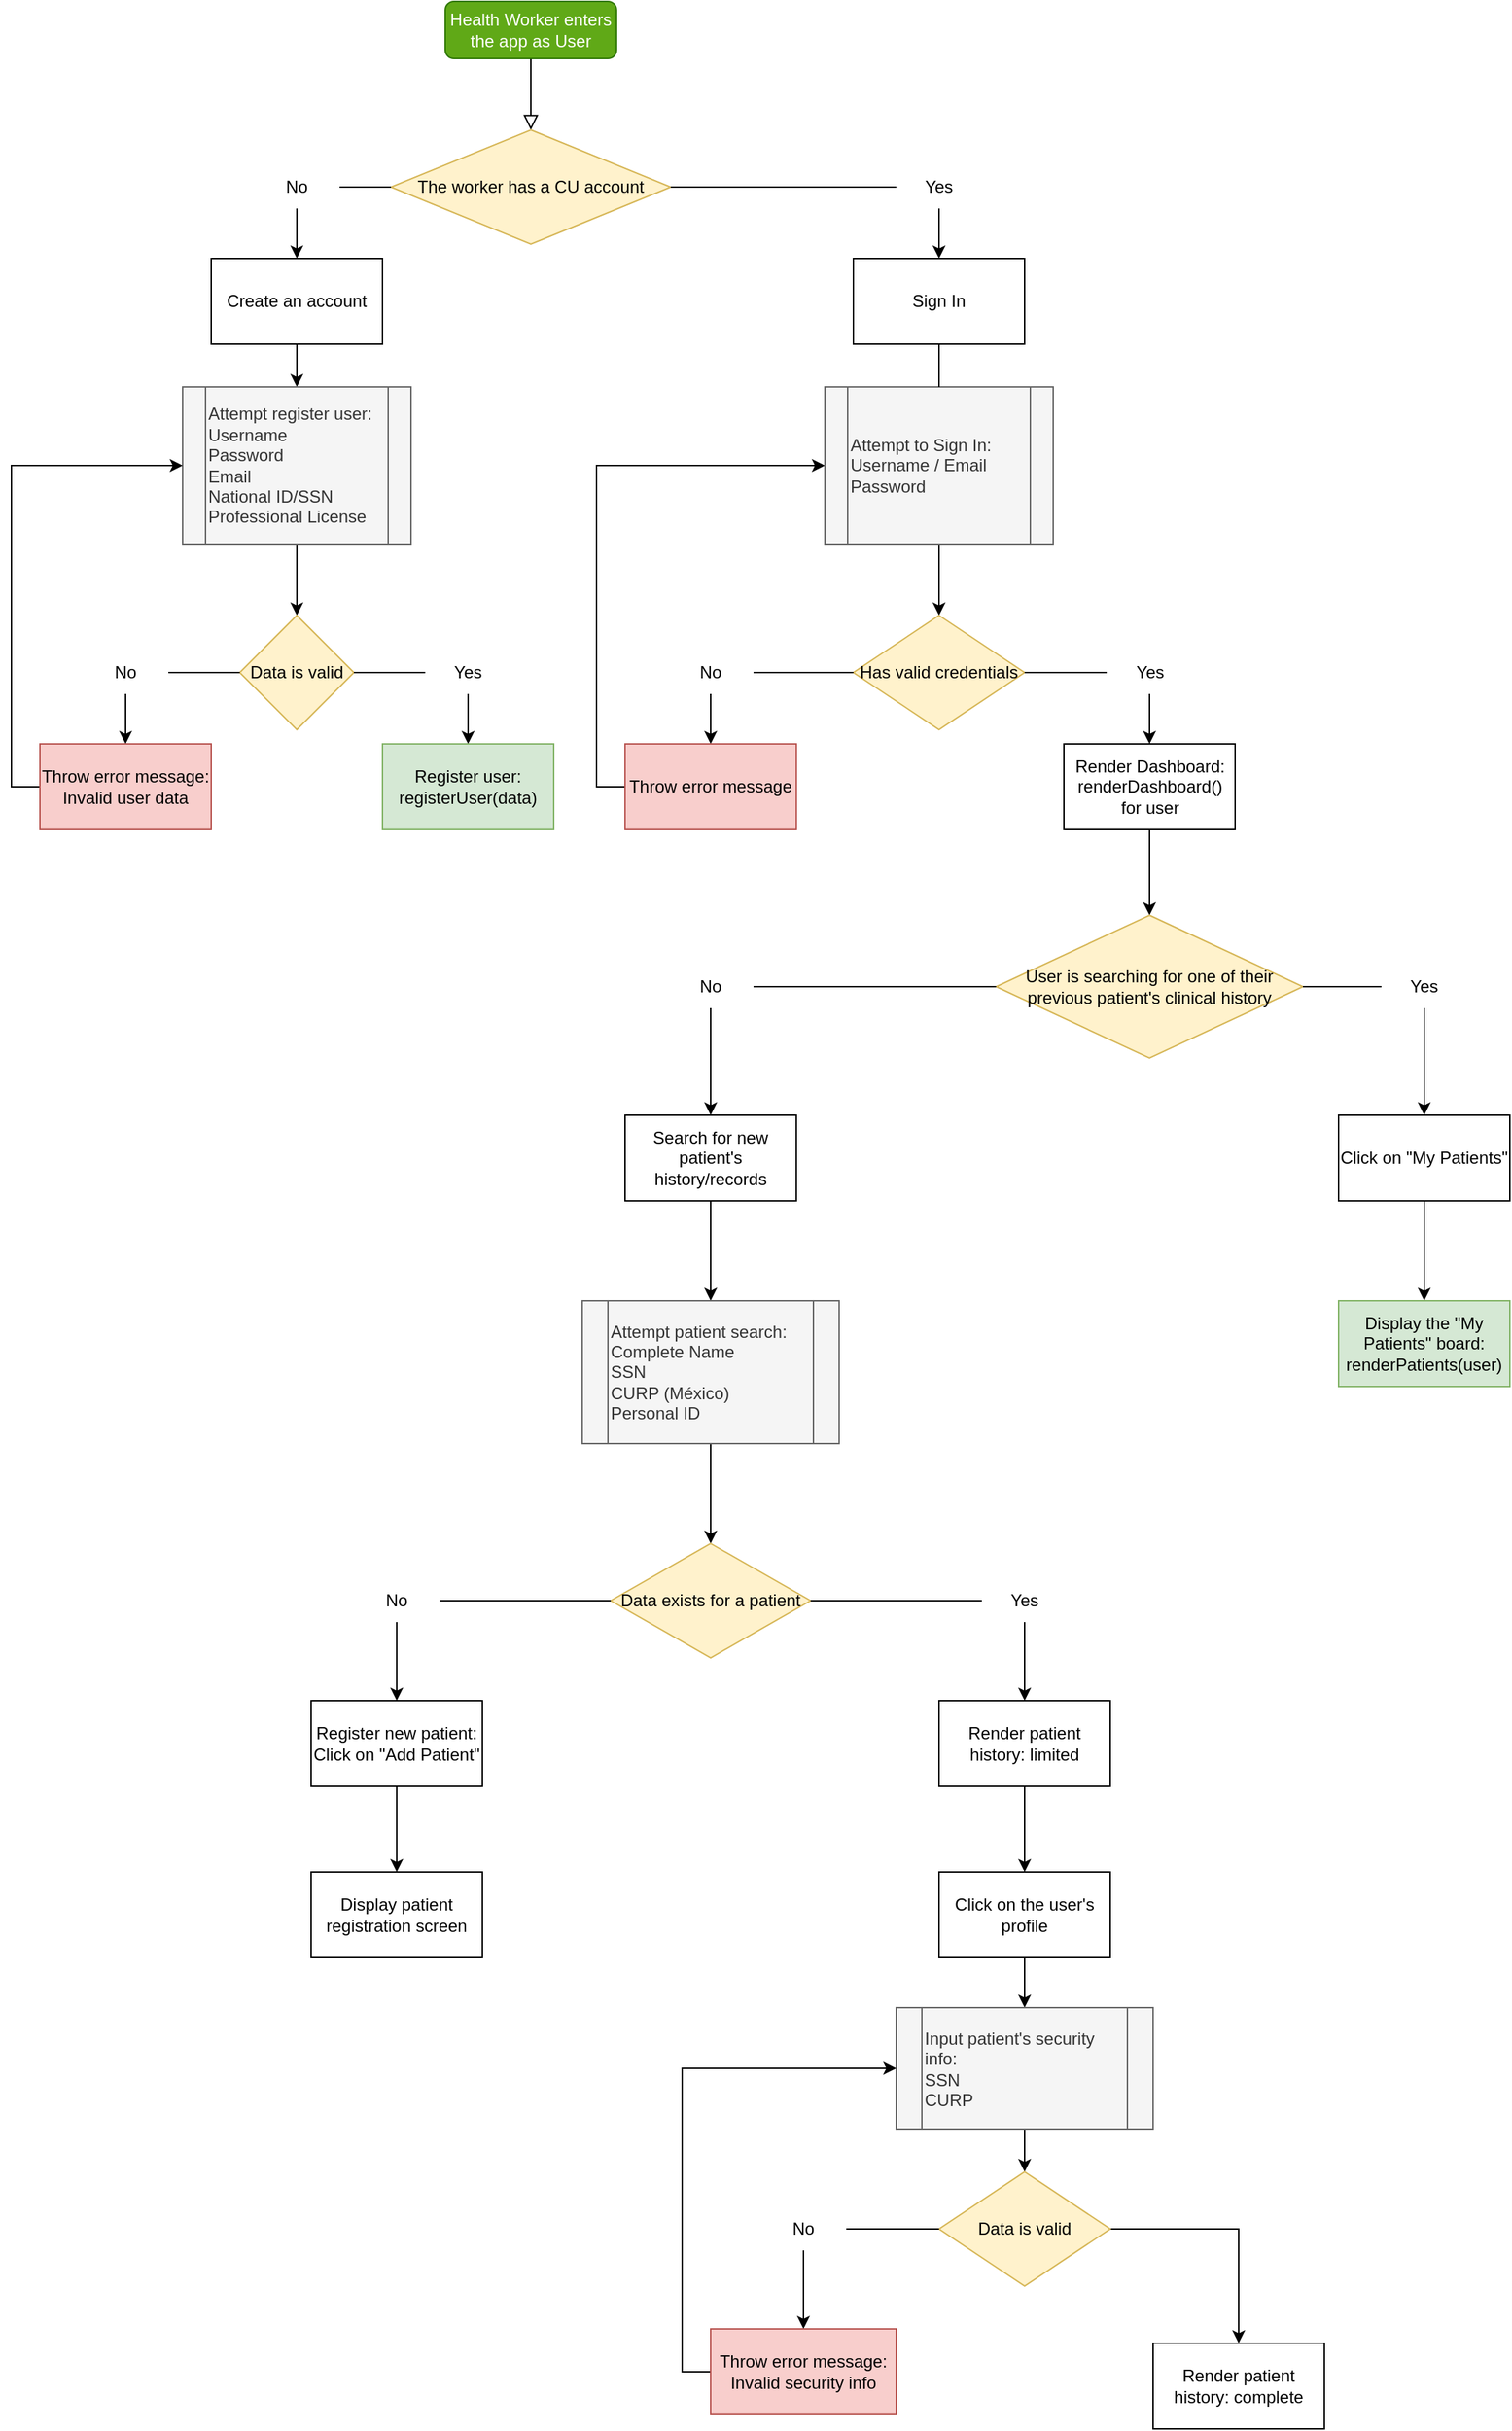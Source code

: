 <mxfile version="16.6.4" type="github">
  <diagram id="C5RBs43oDa-KdzZeNtuy" name="Page-1">
    <mxGraphModel dx="2500" dy="1003" grid="1" gridSize="10" guides="1" tooltips="1" connect="1" arrows="1" fold="1" page="1" pageScale="1" pageWidth="1100" pageHeight="850" math="0" shadow="0">
      <root>
        <mxCell id="WIyWlLk6GJQsqaUBKTNV-0" />
        <mxCell id="WIyWlLk6GJQsqaUBKTNV-1" parent="WIyWlLk6GJQsqaUBKTNV-0" />
        <mxCell id="WIyWlLk6GJQsqaUBKTNV-2" value="" style="rounded=0;html=1;jettySize=auto;orthogonalLoop=1;fontSize=11;endArrow=block;endFill=0;endSize=8;strokeWidth=1;shadow=0;labelBackgroundColor=none;edgeStyle=orthogonalEdgeStyle;" parent="WIyWlLk6GJQsqaUBKTNV-1" source="WIyWlLk6GJQsqaUBKTNV-3" target="2n9jpFvJ1BDSwHlZQIuS-0" edge="1">
          <mxGeometry relative="1" as="geometry">
            <mxPoint x="414" y="130" as="targetPoint" />
          </mxGeometry>
        </mxCell>
        <mxCell id="WIyWlLk6GJQsqaUBKTNV-3" value="Health Worker enters the app as User" style="rounded=1;whiteSpace=wrap;html=1;fontSize=12;glass=0;strokeWidth=1;shadow=0;fillColor=#60a917;fontColor=#ffffff;strokeColor=#2D7600;" parent="WIyWlLk6GJQsqaUBKTNV-1" vertex="1">
          <mxGeometry x="354" y="40" width="120" height="40" as="geometry" />
        </mxCell>
        <mxCell id="2n9jpFvJ1BDSwHlZQIuS-4" value="" style="edgeStyle=orthogonalEdgeStyle;rounded=0;orthogonalLoop=1;jettySize=auto;html=1;startArrow=none;" parent="WIyWlLk6GJQsqaUBKTNV-1" source="2n9jpFvJ1BDSwHlZQIuS-7" target="2n9jpFvJ1BDSwHlZQIuS-3" edge="1">
          <mxGeometry relative="1" as="geometry" />
        </mxCell>
        <mxCell id="2n9jpFvJ1BDSwHlZQIuS-6" value="" style="edgeStyle=orthogonalEdgeStyle;rounded=0;orthogonalLoop=1;jettySize=auto;html=1;startArrow=none;" parent="WIyWlLk6GJQsqaUBKTNV-1" source="2n9jpFvJ1BDSwHlZQIuS-8" target="2n9jpFvJ1BDSwHlZQIuS-5" edge="1">
          <mxGeometry relative="1" as="geometry" />
        </mxCell>
        <mxCell id="2n9jpFvJ1BDSwHlZQIuS-0" value="The worker has a CU account" style="rhombus;whiteSpace=wrap;html=1;fillColor=#fff2cc;strokeColor=#d6b656;" parent="WIyWlLk6GJQsqaUBKTNV-1" vertex="1">
          <mxGeometry x="316" y="130" width="196" height="80" as="geometry" />
        </mxCell>
        <mxCell id="2n9jpFvJ1BDSwHlZQIuS-10" value="" style="edgeStyle=orthogonalEdgeStyle;rounded=0;orthogonalLoop=1;jettySize=auto;html=1;" parent="WIyWlLk6GJQsqaUBKTNV-1" source="2n9jpFvJ1BDSwHlZQIuS-3" target="2n9jpFvJ1BDSwHlZQIuS-9" edge="1">
          <mxGeometry relative="1" as="geometry" />
        </mxCell>
        <mxCell id="2n9jpFvJ1BDSwHlZQIuS-3" value="Create an account" style="whiteSpace=wrap;html=1;" parent="WIyWlLk6GJQsqaUBKTNV-1" vertex="1">
          <mxGeometry x="190" y="220" width="120" height="60" as="geometry" />
        </mxCell>
        <mxCell id="2n9jpFvJ1BDSwHlZQIuS-17" value="" style="edgeStyle=orthogonalEdgeStyle;rounded=0;orthogonalLoop=1;jettySize=auto;html=1;startArrow=none;" parent="WIyWlLk6GJQsqaUBKTNV-1" source="kTaO1k_slomgpLLBo4a9-69" target="2n9jpFvJ1BDSwHlZQIuS-16" edge="1">
          <mxGeometry relative="1" as="geometry" />
        </mxCell>
        <mxCell id="2n9jpFvJ1BDSwHlZQIuS-5" value="Sign In" style="whiteSpace=wrap;html=1;" parent="WIyWlLk6GJQsqaUBKTNV-1" vertex="1">
          <mxGeometry x="640" y="220" width="120" height="60" as="geometry" />
        </mxCell>
        <mxCell id="2n9jpFvJ1BDSwHlZQIuS-31" value="" style="edgeStyle=orthogonalEdgeStyle;rounded=0;orthogonalLoop=1;jettySize=auto;html=1;" parent="WIyWlLk6GJQsqaUBKTNV-1" source="2n9jpFvJ1BDSwHlZQIuS-9" target="2n9jpFvJ1BDSwHlZQIuS-30" edge="1">
          <mxGeometry relative="1" as="geometry" />
        </mxCell>
        <mxCell id="2n9jpFvJ1BDSwHlZQIuS-9" value="Attempt register user:&lt;br&gt;Username&lt;br&gt;Password&lt;br&gt;Email&lt;br&gt;National ID/SSN&lt;br&gt;Professional License" style="shape=process;whiteSpace=wrap;html=1;backgroundOutline=1;align=left;fillColor=#f5f5f5;strokeColor=#666666;fontColor=#333333;" parent="WIyWlLk6GJQsqaUBKTNV-1" vertex="1">
          <mxGeometry x="170" y="310" width="160" height="110" as="geometry" />
        </mxCell>
        <mxCell id="2n9jpFvJ1BDSwHlZQIuS-7" value="No" style="text;html=1;strokeColor=none;fillColor=none;align=center;verticalAlign=middle;whiteSpace=wrap;rounded=0;" parent="WIyWlLk6GJQsqaUBKTNV-1" vertex="1">
          <mxGeometry x="220" y="155" width="60" height="30" as="geometry" />
        </mxCell>
        <mxCell id="2n9jpFvJ1BDSwHlZQIuS-13" value="" style="edgeStyle=orthogonalEdgeStyle;rounded=0;orthogonalLoop=1;jettySize=auto;html=1;endArrow=none;" parent="WIyWlLk6GJQsqaUBKTNV-1" source="2n9jpFvJ1BDSwHlZQIuS-0" target="2n9jpFvJ1BDSwHlZQIuS-7" edge="1">
          <mxGeometry relative="1" as="geometry">
            <mxPoint x="316" y="170" as="sourcePoint" />
            <mxPoint x="170" y="170" as="targetPoint" />
          </mxGeometry>
        </mxCell>
        <mxCell id="2n9jpFvJ1BDSwHlZQIuS-8" value="Yes" style="text;html=1;strokeColor=none;fillColor=none;align=center;verticalAlign=middle;whiteSpace=wrap;rounded=0;" parent="WIyWlLk6GJQsqaUBKTNV-1" vertex="1">
          <mxGeometry x="670" y="155" width="60" height="30" as="geometry" />
        </mxCell>
        <mxCell id="2n9jpFvJ1BDSwHlZQIuS-14" value="" style="edgeStyle=orthogonalEdgeStyle;rounded=0;orthogonalLoop=1;jettySize=auto;html=1;endArrow=none;" parent="WIyWlLk6GJQsqaUBKTNV-1" source="2n9jpFvJ1BDSwHlZQIuS-0" target="2n9jpFvJ1BDSwHlZQIuS-8" edge="1">
          <mxGeometry relative="1" as="geometry">
            <mxPoint x="512" y="170" as="sourcePoint" />
            <mxPoint x="660" y="170" as="targetPoint" />
          </mxGeometry>
        </mxCell>
        <mxCell id="2n9jpFvJ1BDSwHlZQIuS-23" value="" style="edgeStyle=orthogonalEdgeStyle;rounded=0;orthogonalLoop=1;jettySize=auto;html=1;startArrow=none;" parent="WIyWlLk6GJQsqaUBKTNV-1" source="2n9jpFvJ1BDSwHlZQIuS-24" target="2n9jpFvJ1BDSwHlZQIuS-22" edge="1">
          <mxGeometry relative="1" as="geometry" />
        </mxCell>
        <mxCell id="2n9jpFvJ1BDSwHlZQIuS-27" value="" style="edgeStyle=orthogonalEdgeStyle;rounded=0;orthogonalLoop=1;jettySize=auto;html=1;startArrow=none;" parent="WIyWlLk6GJQsqaUBKTNV-1" source="2n9jpFvJ1BDSwHlZQIuS-28" target="2n9jpFvJ1BDSwHlZQIuS-26" edge="1">
          <mxGeometry relative="1" as="geometry" />
        </mxCell>
        <mxCell id="2n9jpFvJ1BDSwHlZQIuS-16" value="Has valid credentials" style="rhombus;whiteSpace=wrap;html=1;fillColor=#fff2cc;strokeColor=#d6b656;" parent="WIyWlLk6GJQsqaUBKTNV-1" vertex="1">
          <mxGeometry x="640" y="470" width="120" height="80" as="geometry" />
        </mxCell>
        <mxCell id="2n9jpFvJ1BDSwHlZQIuS-41" style="edgeStyle=orthogonalEdgeStyle;rounded=0;orthogonalLoop=1;jettySize=auto;html=1;exitX=0;exitY=0.5;exitDx=0;exitDy=0;entryX=0;entryY=0.5;entryDx=0;entryDy=0;" parent="WIyWlLk6GJQsqaUBKTNV-1" source="2n9jpFvJ1BDSwHlZQIuS-22" target="kTaO1k_slomgpLLBo4a9-69" edge="1">
          <mxGeometry relative="1" as="geometry" />
        </mxCell>
        <mxCell id="2n9jpFvJ1BDSwHlZQIuS-22" value="Throw error message" style="whiteSpace=wrap;html=1;fillColor=#f8cecc;strokeColor=#b85450;" parent="WIyWlLk6GJQsqaUBKTNV-1" vertex="1">
          <mxGeometry x="480" y="560" width="120" height="60" as="geometry" />
        </mxCell>
        <mxCell id="2n9jpFvJ1BDSwHlZQIuS-24" value="No" style="text;html=1;strokeColor=none;fillColor=none;align=center;verticalAlign=middle;whiteSpace=wrap;rounded=0;" parent="WIyWlLk6GJQsqaUBKTNV-1" vertex="1">
          <mxGeometry x="510" y="495" width="60" height="30" as="geometry" />
        </mxCell>
        <mxCell id="2n9jpFvJ1BDSwHlZQIuS-25" value="" style="edgeStyle=orthogonalEdgeStyle;rounded=0;orthogonalLoop=1;jettySize=auto;html=1;endArrow=none;" parent="WIyWlLk6GJQsqaUBKTNV-1" source="2n9jpFvJ1BDSwHlZQIuS-16" target="2n9jpFvJ1BDSwHlZQIuS-24" edge="1">
          <mxGeometry relative="1" as="geometry">
            <mxPoint x="520" y="360" as="sourcePoint" />
            <mxPoint x="430" y="410" as="targetPoint" />
          </mxGeometry>
        </mxCell>
        <mxCell id="2n9jpFvJ1BDSwHlZQIuS-45" value="" style="edgeStyle=orthogonalEdgeStyle;rounded=0;orthogonalLoop=1;jettySize=auto;html=1;" parent="WIyWlLk6GJQsqaUBKTNV-1" source="2n9jpFvJ1BDSwHlZQIuS-26" target="2n9jpFvJ1BDSwHlZQIuS-44" edge="1">
          <mxGeometry relative="1" as="geometry" />
        </mxCell>
        <mxCell id="2n9jpFvJ1BDSwHlZQIuS-26" value="Render Dashboard:&lt;br&gt;renderDashboard() for user" style="whiteSpace=wrap;html=1;" parent="WIyWlLk6GJQsqaUBKTNV-1" vertex="1">
          <mxGeometry x="787.5" y="560" width="120" height="60" as="geometry" />
        </mxCell>
        <mxCell id="2n9jpFvJ1BDSwHlZQIuS-28" value="Yes" style="text;html=1;strokeColor=none;fillColor=none;align=center;verticalAlign=middle;whiteSpace=wrap;rounded=0;" parent="WIyWlLk6GJQsqaUBKTNV-1" vertex="1">
          <mxGeometry x="817.5" y="495" width="60" height="30" as="geometry" />
        </mxCell>
        <mxCell id="2n9jpFvJ1BDSwHlZQIuS-29" value="" style="edgeStyle=orthogonalEdgeStyle;rounded=0;orthogonalLoop=1;jettySize=auto;html=1;endArrow=none;" parent="WIyWlLk6GJQsqaUBKTNV-1" source="2n9jpFvJ1BDSwHlZQIuS-16" target="2n9jpFvJ1BDSwHlZQIuS-28" edge="1">
          <mxGeometry relative="1" as="geometry">
            <mxPoint x="640" y="360" as="sourcePoint" />
            <mxPoint x="730" y="410" as="targetPoint" />
          </mxGeometry>
        </mxCell>
        <mxCell id="2n9jpFvJ1BDSwHlZQIuS-33" value="" style="edgeStyle=orthogonalEdgeStyle;rounded=0;orthogonalLoop=1;jettySize=auto;html=1;startArrow=none;" parent="WIyWlLk6GJQsqaUBKTNV-1" source="2n9jpFvJ1BDSwHlZQIuS-37" target="2n9jpFvJ1BDSwHlZQIuS-32" edge="1">
          <mxGeometry relative="1" as="geometry" />
        </mxCell>
        <mxCell id="2n9jpFvJ1BDSwHlZQIuS-35" value="" style="edgeStyle=orthogonalEdgeStyle;rounded=0;orthogonalLoop=1;jettySize=auto;html=1;startArrow=none;" parent="WIyWlLk6GJQsqaUBKTNV-1" source="2n9jpFvJ1BDSwHlZQIuS-39" target="2n9jpFvJ1BDSwHlZQIuS-34" edge="1">
          <mxGeometry relative="1" as="geometry" />
        </mxCell>
        <mxCell id="2n9jpFvJ1BDSwHlZQIuS-30" value="Data is valid" style="rhombus;whiteSpace=wrap;html=1;align=center;fillColor=#fff2cc;strokeColor=#d6b656;" parent="WIyWlLk6GJQsqaUBKTNV-1" vertex="1">
          <mxGeometry x="210" y="470" width="80" height="80" as="geometry" />
        </mxCell>
        <mxCell id="kTaO1k_slomgpLLBo4a9-25" style="edgeStyle=orthogonalEdgeStyle;rounded=0;orthogonalLoop=1;jettySize=auto;html=1;exitX=0;exitY=0.5;exitDx=0;exitDy=0;entryX=0;entryY=0.5;entryDx=0;entryDy=0;" edge="1" parent="WIyWlLk6GJQsqaUBKTNV-1" source="2n9jpFvJ1BDSwHlZQIuS-32" target="2n9jpFvJ1BDSwHlZQIuS-9">
          <mxGeometry relative="1" as="geometry" />
        </mxCell>
        <mxCell id="2n9jpFvJ1BDSwHlZQIuS-32" value="Throw error message:&lt;br&gt;Invalid user data" style="whiteSpace=wrap;html=1;fillColor=#f8cecc;strokeColor=#b85450;" parent="WIyWlLk6GJQsqaUBKTNV-1" vertex="1">
          <mxGeometry x="70" y="560" width="120" height="60" as="geometry" />
        </mxCell>
        <mxCell id="2n9jpFvJ1BDSwHlZQIuS-34" value="Register user:&lt;br&gt;registerUser(data)" style="whiteSpace=wrap;html=1;fillColor=#d5e8d4;strokeColor=#82b366;" parent="WIyWlLk6GJQsqaUBKTNV-1" vertex="1">
          <mxGeometry x="310" y="560" width="120" height="60" as="geometry" />
        </mxCell>
        <mxCell id="2n9jpFvJ1BDSwHlZQIuS-37" value="No" style="text;html=1;strokeColor=none;fillColor=none;align=center;verticalAlign=middle;whiteSpace=wrap;rounded=0;" parent="WIyWlLk6GJQsqaUBKTNV-1" vertex="1">
          <mxGeometry x="100" y="495" width="60" height="30" as="geometry" />
        </mxCell>
        <mxCell id="2n9jpFvJ1BDSwHlZQIuS-38" value="" style="edgeStyle=orthogonalEdgeStyle;rounded=0;orthogonalLoop=1;jettySize=auto;html=1;endArrow=none;" parent="WIyWlLk6GJQsqaUBKTNV-1" source="2n9jpFvJ1BDSwHlZQIuS-30" target="2n9jpFvJ1BDSwHlZQIuS-37" edge="1">
          <mxGeometry relative="1" as="geometry">
            <mxPoint x="210" y="510" as="sourcePoint" />
            <mxPoint x="130" y="560" as="targetPoint" />
          </mxGeometry>
        </mxCell>
        <mxCell id="2n9jpFvJ1BDSwHlZQIuS-39" value="Yes" style="text;html=1;strokeColor=none;fillColor=none;align=center;verticalAlign=middle;whiteSpace=wrap;rounded=0;" parent="WIyWlLk6GJQsqaUBKTNV-1" vertex="1">
          <mxGeometry x="340" y="495" width="60" height="30" as="geometry" />
        </mxCell>
        <mxCell id="2n9jpFvJ1BDSwHlZQIuS-40" value="" style="edgeStyle=orthogonalEdgeStyle;rounded=0;orthogonalLoop=1;jettySize=auto;html=1;endArrow=none;" parent="WIyWlLk6GJQsqaUBKTNV-1" source="2n9jpFvJ1BDSwHlZQIuS-30" target="2n9jpFvJ1BDSwHlZQIuS-39" edge="1">
          <mxGeometry relative="1" as="geometry">
            <mxPoint x="290" y="510" as="sourcePoint" />
            <mxPoint x="370" y="560" as="targetPoint" />
          </mxGeometry>
        </mxCell>
        <mxCell id="kTaO1k_slomgpLLBo4a9-13" value="" style="edgeStyle=orthogonalEdgeStyle;rounded=0;orthogonalLoop=1;jettySize=auto;html=1;startArrow=none;" edge="1" parent="WIyWlLk6GJQsqaUBKTNV-1" source="kTaO1k_slomgpLLBo4a9-15" target="kTaO1k_slomgpLLBo4a9-12">
          <mxGeometry relative="1" as="geometry" />
        </mxCell>
        <mxCell id="kTaO1k_slomgpLLBo4a9-18" value="" style="edgeStyle=orthogonalEdgeStyle;rounded=0;orthogonalLoop=1;jettySize=auto;html=1;startArrow=none;" edge="1" parent="WIyWlLk6GJQsqaUBKTNV-1" source="kTaO1k_slomgpLLBo4a9-19" target="kTaO1k_slomgpLLBo4a9-17">
          <mxGeometry relative="1" as="geometry" />
        </mxCell>
        <mxCell id="2n9jpFvJ1BDSwHlZQIuS-44" value="User is searching for one of their previous patient&#39;s clinical history" style="rhombus;whiteSpace=wrap;html=1;fillColor=#fff2cc;strokeColor=#d6b656;" parent="WIyWlLk6GJQsqaUBKTNV-1" vertex="1">
          <mxGeometry x="740" y="680" width="215" height="100" as="geometry" />
        </mxCell>
        <mxCell id="kTaO1k_slomgpLLBo4a9-24" value="" style="edgeStyle=orthogonalEdgeStyle;rounded=0;orthogonalLoop=1;jettySize=auto;html=1;" edge="1" parent="WIyWlLk6GJQsqaUBKTNV-1" source="kTaO1k_slomgpLLBo4a9-12" target="kTaO1k_slomgpLLBo4a9-23">
          <mxGeometry relative="1" as="geometry" />
        </mxCell>
        <mxCell id="kTaO1k_slomgpLLBo4a9-12" value="Search for new patient&#39;s history/records" style="whiteSpace=wrap;html=1;" vertex="1" parent="WIyWlLk6GJQsqaUBKTNV-1">
          <mxGeometry x="480" y="820" width="120" height="60" as="geometry" />
        </mxCell>
        <mxCell id="kTaO1k_slomgpLLBo4a9-15" value="No" style="text;html=1;strokeColor=none;fillColor=none;align=center;verticalAlign=middle;whiteSpace=wrap;rounded=0;" vertex="1" parent="WIyWlLk6GJQsqaUBKTNV-1">
          <mxGeometry x="510" y="715" width="60" height="30" as="geometry" />
        </mxCell>
        <mxCell id="kTaO1k_slomgpLLBo4a9-16" value="" style="edgeStyle=orthogonalEdgeStyle;rounded=0;orthogonalLoop=1;jettySize=auto;html=1;endArrow=none;" edge="1" parent="WIyWlLk6GJQsqaUBKTNV-1" source="2n9jpFvJ1BDSwHlZQIuS-44" target="kTaO1k_slomgpLLBo4a9-15">
          <mxGeometry relative="1" as="geometry">
            <mxPoint x="662.5" y="570" as="sourcePoint" />
            <mxPoint x="550" y="650" as="targetPoint" />
          </mxGeometry>
        </mxCell>
        <mxCell id="kTaO1k_slomgpLLBo4a9-22" value="" style="edgeStyle=orthogonalEdgeStyle;rounded=0;orthogonalLoop=1;jettySize=auto;html=1;" edge="1" parent="WIyWlLk6GJQsqaUBKTNV-1" source="kTaO1k_slomgpLLBo4a9-17" target="kTaO1k_slomgpLLBo4a9-21">
          <mxGeometry relative="1" as="geometry" />
        </mxCell>
        <mxCell id="kTaO1k_slomgpLLBo4a9-17" value="Click on &quot;My Patients&quot;" style="whiteSpace=wrap;html=1;" vertex="1" parent="WIyWlLk6GJQsqaUBKTNV-1">
          <mxGeometry x="980" y="820" width="120" height="60" as="geometry" />
        </mxCell>
        <mxCell id="kTaO1k_slomgpLLBo4a9-19" value="Yes" style="text;html=1;strokeColor=none;fillColor=none;align=center;verticalAlign=middle;whiteSpace=wrap;rounded=0;" vertex="1" parent="WIyWlLk6GJQsqaUBKTNV-1">
          <mxGeometry x="1010" y="715" width="60" height="30" as="geometry" />
        </mxCell>
        <mxCell id="kTaO1k_slomgpLLBo4a9-20" value="" style="edgeStyle=orthogonalEdgeStyle;rounded=0;orthogonalLoop=1;jettySize=auto;html=1;endArrow=none;" edge="1" parent="WIyWlLk6GJQsqaUBKTNV-1" source="2n9jpFvJ1BDSwHlZQIuS-44" target="kTaO1k_slomgpLLBo4a9-19">
          <mxGeometry relative="1" as="geometry">
            <mxPoint x="877.5" y="570" as="sourcePoint" />
            <mxPoint x="1000" y="650" as="targetPoint" />
          </mxGeometry>
        </mxCell>
        <mxCell id="kTaO1k_slomgpLLBo4a9-21" value="Display the &quot;My Patients&quot; board:&lt;br&gt;renderPatients(user)" style="whiteSpace=wrap;html=1;fillColor=#d5e8d4;strokeColor=#82b366;" vertex="1" parent="WIyWlLk6GJQsqaUBKTNV-1">
          <mxGeometry x="980" y="950" width="120" height="60" as="geometry" />
        </mxCell>
        <mxCell id="kTaO1k_slomgpLLBo4a9-27" value="" style="edgeStyle=orthogonalEdgeStyle;rounded=0;orthogonalLoop=1;jettySize=auto;html=1;" edge="1" parent="WIyWlLk6GJQsqaUBKTNV-1" source="kTaO1k_slomgpLLBo4a9-23" target="kTaO1k_slomgpLLBo4a9-26">
          <mxGeometry relative="1" as="geometry" />
        </mxCell>
        <mxCell id="kTaO1k_slomgpLLBo4a9-23" value="Attempt patient search:&lt;br&gt;Complete Name&lt;br&gt;SSN&lt;br&gt;CURP (México)&lt;br&gt;Personal ID" style="shape=process;whiteSpace=wrap;html=1;backgroundOutline=1;fillColor=#f5f5f5;fontColor=#333333;strokeColor=#666666;align=left;" vertex="1" parent="WIyWlLk6GJQsqaUBKTNV-1">
          <mxGeometry x="450" y="950" width="180" height="100" as="geometry" />
        </mxCell>
        <mxCell id="kTaO1k_slomgpLLBo4a9-32" value="" style="edgeStyle=orthogonalEdgeStyle;rounded=0;orthogonalLoop=1;jettySize=auto;html=1;startArrow=none;" edge="1" parent="WIyWlLk6GJQsqaUBKTNV-1" source="kTaO1k_slomgpLLBo4a9-36" target="kTaO1k_slomgpLLBo4a9-31">
          <mxGeometry relative="1" as="geometry" />
        </mxCell>
        <mxCell id="kTaO1k_slomgpLLBo4a9-34" value="" style="edgeStyle=orthogonalEdgeStyle;rounded=0;orthogonalLoop=1;jettySize=auto;html=1;startArrow=none;" edge="1" parent="WIyWlLk6GJQsqaUBKTNV-1" source="kTaO1k_slomgpLLBo4a9-38" target="kTaO1k_slomgpLLBo4a9-33">
          <mxGeometry relative="1" as="geometry" />
        </mxCell>
        <mxCell id="kTaO1k_slomgpLLBo4a9-26" value="Data exists for a patient" style="rhombus;whiteSpace=wrap;html=1;align=center;fillColor=#fff2cc;strokeColor=#d6b656;" vertex="1" parent="WIyWlLk6GJQsqaUBKTNV-1">
          <mxGeometry x="470" y="1120" width="140" height="80" as="geometry" />
        </mxCell>
        <mxCell id="kTaO1k_slomgpLLBo4a9-41" value="" style="edgeStyle=orthogonalEdgeStyle;rounded=0;orthogonalLoop=1;jettySize=auto;html=1;" edge="1" parent="WIyWlLk6GJQsqaUBKTNV-1" source="kTaO1k_slomgpLLBo4a9-31" target="kTaO1k_slomgpLLBo4a9-40">
          <mxGeometry relative="1" as="geometry" />
        </mxCell>
        <mxCell id="kTaO1k_slomgpLLBo4a9-31" value="Register new patient:&lt;br&gt;Click on &quot;Add Patient&quot;" style="whiteSpace=wrap;html=1;" vertex="1" parent="WIyWlLk6GJQsqaUBKTNV-1">
          <mxGeometry x="260" y="1230" width="120" height="60" as="geometry" />
        </mxCell>
        <mxCell id="kTaO1k_slomgpLLBo4a9-43" value="" style="edgeStyle=orthogonalEdgeStyle;rounded=0;orthogonalLoop=1;jettySize=auto;html=1;" edge="1" parent="WIyWlLk6GJQsqaUBKTNV-1" source="kTaO1k_slomgpLLBo4a9-33" target="kTaO1k_slomgpLLBo4a9-42">
          <mxGeometry relative="1" as="geometry" />
        </mxCell>
        <mxCell id="kTaO1k_slomgpLLBo4a9-33" value="Render patient history: limited" style="whiteSpace=wrap;html=1;" vertex="1" parent="WIyWlLk6GJQsqaUBKTNV-1">
          <mxGeometry x="700" y="1230" width="120" height="60" as="geometry" />
        </mxCell>
        <mxCell id="kTaO1k_slomgpLLBo4a9-36" value="No" style="text;html=1;strokeColor=none;fillColor=none;align=center;verticalAlign=middle;whiteSpace=wrap;rounded=0;" vertex="1" parent="WIyWlLk6GJQsqaUBKTNV-1">
          <mxGeometry x="290" y="1145" width="60" height="30" as="geometry" />
        </mxCell>
        <mxCell id="kTaO1k_slomgpLLBo4a9-37" value="" style="edgeStyle=orthogonalEdgeStyle;rounded=0;orthogonalLoop=1;jettySize=auto;html=1;endArrow=none;" edge="1" parent="WIyWlLk6GJQsqaUBKTNV-1" source="kTaO1k_slomgpLLBo4a9-26" target="kTaO1k_slomgpLLBo4a9-36">
          <mxGeometry relative="1" as="geometry">
            <mxPoint x="480" y="930" as="sourcePoint" />
            <mxPoint x="370" y="1000" as="targetPoint" />
          </mxGeometry>
        </mxCell>
        <mxCell id="kTaO1k_slomgpLLBo4a9-38" value="Yes" style="text;html=1;strokeColor=none;fillColor=none;align=center;verticalAlign=middle;whiteSpace=wrap;rounded=0;" vertex="1" parent="WIyWlLk6GJQsqaUBKTNV-1">
          <mxGeometry x="730" y="1145" width="60" height="30" as="geometry" />
        </mxCell>
        <mxCell id="kTaO1k_slomgpLLBo4a9-39" value="" style="edgeStyle=orthogonalEdgeStyle;rounded=0;orthogonalLoop=1;jettySize=auto;html=1;endArrow=none;" edge="1" parent="WIyWlLk6GJQsqaUBKTNV-1" source="kTaO1k_slomgpLLBo4a9-26" target="kTaO1k_slomgpLLBo4a9-38">
          <mxGeometry relative="1" as="geometry">
            <mxPoint x="620" y="930" as="sourcePoint" />
            <mxPoint x="770" y="1000" as="targetPoint" />
          </mxGeometry>
        </mxCell>
        <mxCell id="kTaO1k_slomgpLLBo4a9-40" value="Display patient registration screen" style="whiteSpace=wrap;html=1;" vertex="1" parent="WIyWlLk6GJQsqaUBKTNV-1">
          <mxGeometry x="260" y="1350" width="120" height="60" as="geometry" />
        </mxCell>
        <mxCell id="kTaO1k_slomgpLLBo4a9-47" value="" style="edgeStyle=orthogonalEdgeStyle;rounded=0;orthogonalLoop=1;jettySize=auto;html=1;" edge="1" parent="WIyWlLk6GJQsqaUBKTNV-1" source="kTaO1k_slomgpLLBo4a9-42" target="kTaO1k_slomgpLLBo4a9-46">
          <mxGeometry relative="1" as="geometry" />
        </mxCell>
        <mxCell id="kTaO1k_slomgpLLBo4a9-42" value="Click on the user&#39;s profile" style="whiteSpace=wrap;html=1;" vertex="1" parent="WIyWlLk6GJQsqaUBKTNV-1">
          <mxGeometry x="700" y="1350" width="120" height="60" as="geometry" />
        </mxCell>
        <mxCell id="kTaO1k_slomgpLLBo4a9-72" value="" style="edgeStyle=orthogonalEdgeStyle;rounded=0;orthogonalLoop=1;jettySize=auto;html=1;" edge="1" parent="WIyWlLk6GJQsqaUBKTNV-1" source="kTaO1k_slomgpLLBo4a9-46" target="kTaO1k_slomgpLLBo4a9-71">
          <mxGeometry relative="1" as="geometry" />
        </mxCell>
        <mxCell id="kTaO1k_slomgpLLBo4a9-46" value="Input patient&#39;s security info:&lt;br&gt;SSN&lt;br&gt;CURP" style="shape=process;whiteSpace=wrap;html=1;backgroundOutline=1;fillColor=#f5f5f5;fontColor=#333333;strokeColor=#666666;align=left;" vertex="1" parent="WIyWlLk6GJQsqaUBKTNV-1">
          <mxGeometry x="670" y="1445" width="180" height="85" as="geometry" />
        </mxCell>
        <mxCell id="kTaO1k_slomgpLLBo4a9-69" value="Attempt to Sign In:&lt;br&gt;Username / Email&lt;br&gt;Password" style="shape=process;whiteSpace=wrap;html=1;backgroundOutline=1;fillColor=#f5f5f5;fontColor=#333333;strokeColor=#666666;align=left;" vertex="1" parent="WIyWlLk6GJQsqaUBKTNV-1">
          <mxGeometry x="620" y="310" width="160" height="110" as="geometry" />
        </mxCell>
        <mxCell id="kTaO1k_slomgpLLBo4a9-70" value="" style="edgeStyle=orthogonalEdgeStyle;rounded=0;orthogonalLoop=1;jettySize=auto;html=1;endArrow=none;" edge="1" parent="WIyWlLk6GJQsqaUBKTNV-1" source="2n9jpFvJ1BDSwHlZQIuS-5" target="kTaO1k_slomgpLLBo4a9-69">
          <mxGeometry relative="1" as="geometry">
            <mxPoint x="700" y="290" as="sourcePoint" />
            <mxPoint x="700" y="470" as="targetPoint" />
          </mxGeometry>
        </mxCell>
        <mxCell id="kTaO1k_slomgpLLBo4a9-74" value="" style="edgeStyle=orthogonalEdgeStyle;rounded=0;orthogonalLoop=1;jettySize=auto;html=1;startArrow=none;" edge="1" parent="WIyWlLk6GJQsqaUBKTNV-1" source="kTaO1k_slomgpLLBo4a9-75" target="kTaO1k_slomgpLLBo4a9-73">
          <mxGeometry relative="1" as="geometry" />
        </mxCell>
        <mxCell id="kTaO1k_slomgpLLBo4a9-79" value="" style="edgeStyle=orthogonalEdgeStyle;rounded=0;orthogonalLoop=1;jettySize=auto;html=1;" edge="1" parent="WIyWlLk6GJQsqaUBKTNV-1" source="kTaO1k_slomgpLLBo4a9-71" target="kTaO1k_slomgpLLBo4a9-78">
          <mxGeometry relative="1" as="geometry" />
        </mxCell>
        <mxCell id="kTaO1k_slomgpLLBo4a9-71" value="Data is valid" style="rhombus;whiteSpace=wrap;html=1;align=center;fillColor=#fff2cc;strokeColor=#d6b656;" vertex="1" parent="WIyWlLk6GJQsqaUBKTNV-1">
          <mxGeometry x="700" y="1560" width="120" height="80" as="geometry" />
        </mxCell>
        <mxCell id="kTaO1k_slomgpLLBo4a9-77" style="edgeStyle=orthogonalEdgeStyle;rounded=0;orthogonalLoop=1;jettySize=auto;html=1;exitX=0;exitY=0.5;exitDx=0;exitDy=0;entryX=0;entryY=0.5;entryDx=0;entryDy=0;" edge="1" parent="WIyWlLk6GJQsqaUBKTNV-1" source="kTaO1k_slomgpLLBo4a9-73" target="kTaO1k_slomgpLLBo4a9-46">
          <mxGeometry relative="1" as="geometry" />
        </mxCell>
        <mxCell id="kTaO1k_slomgpLLBo4a9-73" value="Throw error message:&lt;br&gt;Invalid security info" style="whiteSpace=wrap;html=1;fillColor=#f8cecc;strokeColor=#b85450;" vertex="1" parent="WIyWlLk6GJQsqaUBKTNV-1">
          <mxGeometry x="540" y="1670" width="130" height="60" as="geometry" />
        </mxCell>
        <mxCell id="kTaO1k_slomgpLLBo4a9-75" value="No" style="text;html=1;strokeColor=none;fillColor=none;align=center;verticalAlign=middle;whiteSpace=wrap;rounded=0;" vertex="1" parent="WIyWlLk6GJQsqaUBKTNV-1">
          <mxGeometry x="575" y="1585" width="60" height="30" as="geometry" />
        </mxCell>
        <mxCell id="kTaO1k_slomgpLLBo4a9-76" value="" style="edgeStyle=orthogonalEdgeStyle;rounded=0;orthogonalLoop=1;jettySize=auto;html=1;endArrow=none;" edge="1" parent="WIyWlLk6GJQsqaUBKTNV-1" source="kTaO1k_slomgpLLBo4a9-71" target="kTaO1k_slomgpLLBo4a9-75">
          <mxGeometry relative="1" as="geometry">
            <mxPoint x="700" y="1600" as="sourcePoint" />
            <mxPoint x="605" y="1670" as="targetPoint" />
          </mxGeometry>
        </mxCell>
        <mxCell id="kTaO1k_slomgpLLBo4a9-78" value="Render patient history: complete" style="whiteSpace=wrap;html=1;" vertex="1" parent="WIyWlLk6GJQsqaUBKTNV-1">
          <mxGeometry x="850" y="1680" width="120" height="60" as="geometry" />
        </mxCell>
      </root>
    </mxGraphModel>
  </diagram>
</mxfile>
